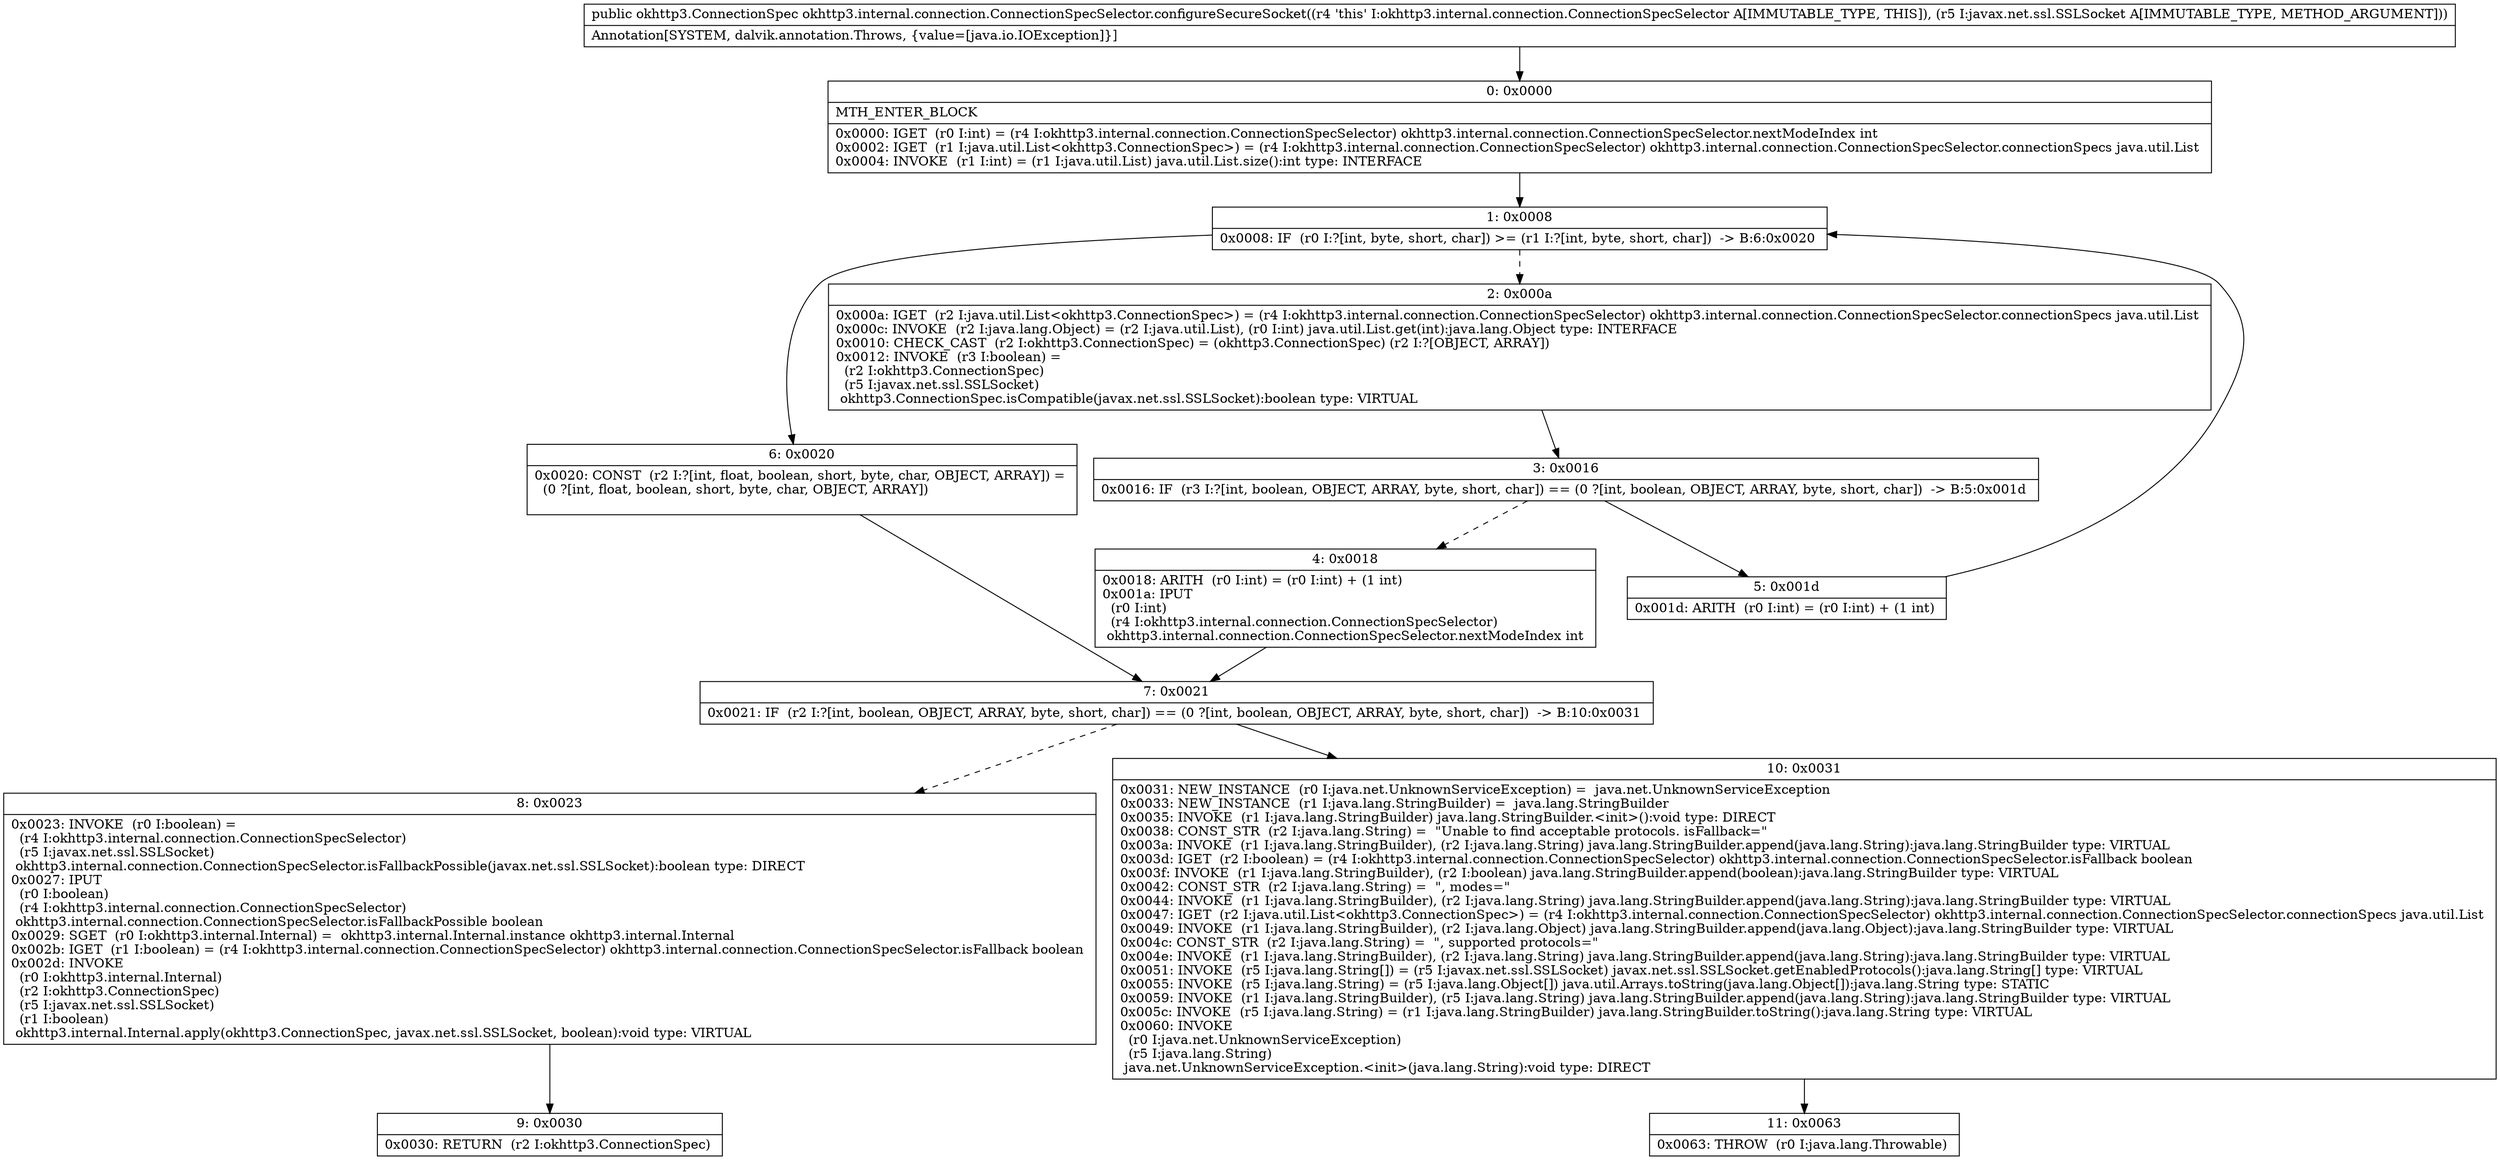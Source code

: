 digraph "CFG forokhttp3.internal.connection.ConnectionSpecSelector.configureSecureSocket(Ljavax\/net\/ssl\/SSLSocket;)Lokhttp3\/ConnectionSpec;" {
Node_0 [shape=record,label="{0\:\ 0x0000|MTH_ENTER_BLOCK\l|0x0000: IGET  (r0 I:int) = (r4 I:okhttp3.internal.connection.ConnectionSpecSelector) okhttp3.internal.connection.ConnectionSpecSelector.nextModeIndex int \l0x0002: IGET  (r1 I:java.util.List\<okhttp3.ConnectionSpec\>) = (r4 I:okhttp3.internal.connection.ConnectionSpecSelector) okhttp3.internal.connection.ConnectionSpecSelector.connectionSpecs java.util.List \l0x0004: INVOKE  (r1 I:int) = (r1 I:java.util.List) java.util.List.size():int type: INTERFACE \l}"];
Node_1 [shape=record,label="{1\:\ 0x0008|0x0008: IF  (r0 I:?[int, byte, short, char]) \>= (r1 I:?[int, byte, short, char])  \-\> B:6:0x0020 \l}"];
Node_2 [shape=record,label="{2\:\ 0x000a|0x000a: IGET  (r2 I:java.util.List\<okhttp3.ConnectionSpec\>) = (r4 I:okhttp3.internal.connection.ConnectionSpecSelector) okhttp3.internal.connection.ConnectionSpecSelector.connectionSpecs java.util.List \l0x000c: INVOKE  (r2 I:java.lang.Object) = (r2 I:java.util.List), (r0 I:int) java.util.List.get(int):java.lang.Object type: INTERFACE \l0x0010: CHECK_CAST  (r2 I:okhttp3.ConnectionSpec) = (okhttp3.ConnectionSpec) (r2 I:?[OBJECT, ARRAY]) \l0x0012: INVOKE  (r3 I:boolean) = \l  (r2 I:okhttp3.ConnectionSpec)\l  (r5 I:javax.net.ssl.SSLSocket)\l okhttp3.ConnectionSpec.isCompatible(javax.net.ssl.SSLSocket):boolean type: VIRTUAL \l}"];
Node_3 [shape=record,label="{3\:\ 0x0016|0x0016: IF  (r3 I:?[int, boolean, OBJECT, ARRAY, byte, short, char]) == (0 ?[int, boolean, OBJECT, ARRAY, byte, short, char])  \-\> B:5:0x001d \l}"];
Node_4 [shape=record,label="{4\:\ 0x0018|0x0018: ARITH  (r0 I:int) = (r0 I:int) + (1 int) \l0x001a: IPUT  \l  (r0 I:int)\l  (r4 I:okhttp3.internal.connection.ConnectionSpecSelector)\l okhttp3.internal.connection.ConnectionSpecSelector.nextModeIndex int \l}"];
Node_5 [shape=record,label="{5\:\ 0x001d|0x001d: ARITH  (r0 I:int) = (r0 I:int) + (1 int) \l}"];
Node_6 [shape=record,label="{6\:\ 0x0020|0x0020: CONST  (r2 I:?[int, float, boolean, short, byte, char, OBJECT, ARRAY]) = \l  (0 ?[int, float, boolean, short, byte, char, OBJECT, ARRAY])\l \l}"];
Node_7 [shape=record,label="{7\:\ 0x0021|0x0021: IF  (r2 I:?[int, boolean, OBJECT, ARRAY, byte, short, char]) == (0 ?[int, boolean, OBJECT, ARRAY, byte, short, char])  \-\> B:10:0x0031 \l}"];
Node_8 [shape=record,label="{8\:\ 0x0023|0x0023: INVOKE  (r0 I:boolean) = \l  (r4 I:okhttp3.internal.connection.ConnectionSpecSelector)\l  (r5 I:javax.net.ssl.SSLSocket)\l okhttp3.internal.connection.ConnectionSpecSelector.isFallbackPossible(javax.net.ssl.SSLSocket):boolean type: DIRECT \l0x0027: IPUT  \l  (r0 I:boolean)\l  (r4 I:okhttp3.internal.connection.ConnectionSpecSelector)\l okhttp3.internal.connection.ConnectionSpecSelector.isFallbackPossible boolean \l0x0029: SGET  (r0 I:okhttp3.internal.Internal) =  okhttp3.internal.Internal.instance okhttp3.internal.Internal \l0x002b: IGET  (r1 I:boolean) = (r4 I:okhttp3.internal.connection.ConnectionSpecSelector) okhttp3.internal.connection.ConnectionSpecSelector.isFallback boolean \l0x002d: INVOKE  \l  (r0 I:okhttp3.internal.Internal)\l  (r2 I:okhttp3.ConnectionSpec)\l  (r5 I:javax.net.ssl.SSLSocket)\l  (r1 I:boolean)\l okhttp3.internal.Internal.apply(okhttp3.ConnectionSpec, javax.net.ssl.SSLSocket, boolean):void type: VIRTUAL \l}"];
Node_9 [shape=record,label="{9\:\ 0x0030|0x0030: RETURN  (r2 I:okhttp3.ConnectionSpec) \l}"];
Node_10 [shape=record,label="{10\:\ 0x0031|0x0031: NEW_INSTANCE  (r0 I:java.net.UnknownServiceException) =  java.net.UnknownServiceException \l0x0033: NEW_INSTANCE  (r1 I:java.lang.StringBuilder) =  java.lang.StringBuilder \l0x0035: INVOKE  (r1 I:java.lang.StringBuilder) java.lang.StringBuilder.\<init\>():void type: DIRECT \l0x0038: CONST_STR  (r2 I:java.lang.String) =  \"Unable to find acceptable protocols. isFallback=\" \l0x003a: INVOKE  (r1 I:java.lang.StringBuilder), (r2 I:java.lang.String) java.lang.StringBuilder.append(java.lang.String):java.lang.StringBuilder type: VIRTUAL \l0x003d: IGET  (r2 I:boolean) = (r4 I:okhttp3.internal.connection.ConnectionSpecSelector) okhttp3.internal.connection.ConnectionSpecSelector.isFallback boolean \l0x003f: INVOKE  (r1 I:java.lang.StringBuilder), (r2 I:boolean) java.lang.StringBuilder.append(boolean):java.lang.StringBuilder type: VIRTUAL \l0x0042: CONST_STR  (r2 I:java.lang.String) =  \", modes=\" \l0x0044: INVOKE  (r1 I:java.lang.StringBuilder), (r2 I:java.lang.String) java.lang.StringBuilder.append(java.lang.String):java.lang.StringBuilder type: VIRTUAL \l0x0047: IGET  (r2 I:java.util.List\<okhttp3.ConnectionSpec\>) = (r4 I:okhttp3.internal.connection.ConnectionSpecSelector) okhttp3.internal.connection.ConnectionSpecSelector.connectionSpecs java.util.List \l0x0049: INVOKE  (r1 I:java.lang.StringBuilder), (r2 I:java.lang.Object) java.lang.StringBuilder.append(java.lang.Object):java.lang.StringBuilder type: VIRTUAL \l0x004c: CONST_STR  (r2 I:java.lang.String) =  \", supported protocols=\" \l0x004e: INVOKE  (r1 I:java.lang.StringBuilder), (r2 I:java.lang.String) java.lang.StringBuilder.append(java.lang.String):java.lang.StringBuilder type: VIRTUAL \l0x0051: INVOKE  (r5 I:java.lang.String[]) = (r5 I:javax.net.ssl.SSLSocket) javax.net.ssl.SSLSocket.getEnabledProtocols():java.lang.String[] type: VIRTUAL \l0x0055: INVOKE  (r5 I:java.lang.String) = (r5 I:java.lang.Object[]) java.util.Arrays.toString(java.lang.Object[]):java.lang.String type: STATIC \l0x0059: INVOKE  (r1 I:java.lang.StringBuilder), (r5 I:java.lang.String) java.lang.StringBuilder.append(java.lang.String):java.lang.StringBuilder type: VIRTUAL \l0x005c: INVOKE  (r5 I:java.lang.String) = (r1 I:java.lang.StringBuilder) java.lang.StringBuilder.toString():java.lang.String type: VIRTUAL \l0x0060: INVOKE  \l  (r0 I:java.net.UnknownServiceException)\l  (r5 I:java.lang.String)\l java.net.UnknownServiceException.\<init\>(java.lang.String):void type: DIRECT \l}"];
Node_11 [shape=record,label="{11\:\ 0x0063|0x0063: THROW  (r0 I:java.lang.Throwable) \l}"];
MethodNode[shape=record,label="{public okhttp3.ConnectionSpec okhttp3.internal.connection.ConnectionSpecSelector.configureSecureSocket((r4 'this' I:okhttp3.internal.connection.ConnectionSpecSelector A[IMMUTABLE_TYPE, THIS]), (r5 I:javax.net.ssl.SSLSocket A[IMMUTABLE_TYPE, METHOD_ARGUMENT]))  | Annotation[SYSTEM, dalvik.annotation.Throws, \{value=[java.io.IOException]\}]\l}"];
MethodNode -> Node_0;
Node_0 -> Node_1;
Node_1 -> Node_2[style=dashed];
Node_1 -> Node_6;
Node_2 -> Node_3;
Node_3 -> Node_4[style=dashed];
Node_3 -> Node_5;
Node_4 -> Node_7;
Node_5 -> Node_1;
Node_6 -> Node_7;
Node_7 -> Node_8[style=dashed];
Node_7 -> Node_10;
Node_8 -> Node_9;
Node_10 -> Node_11;
}

